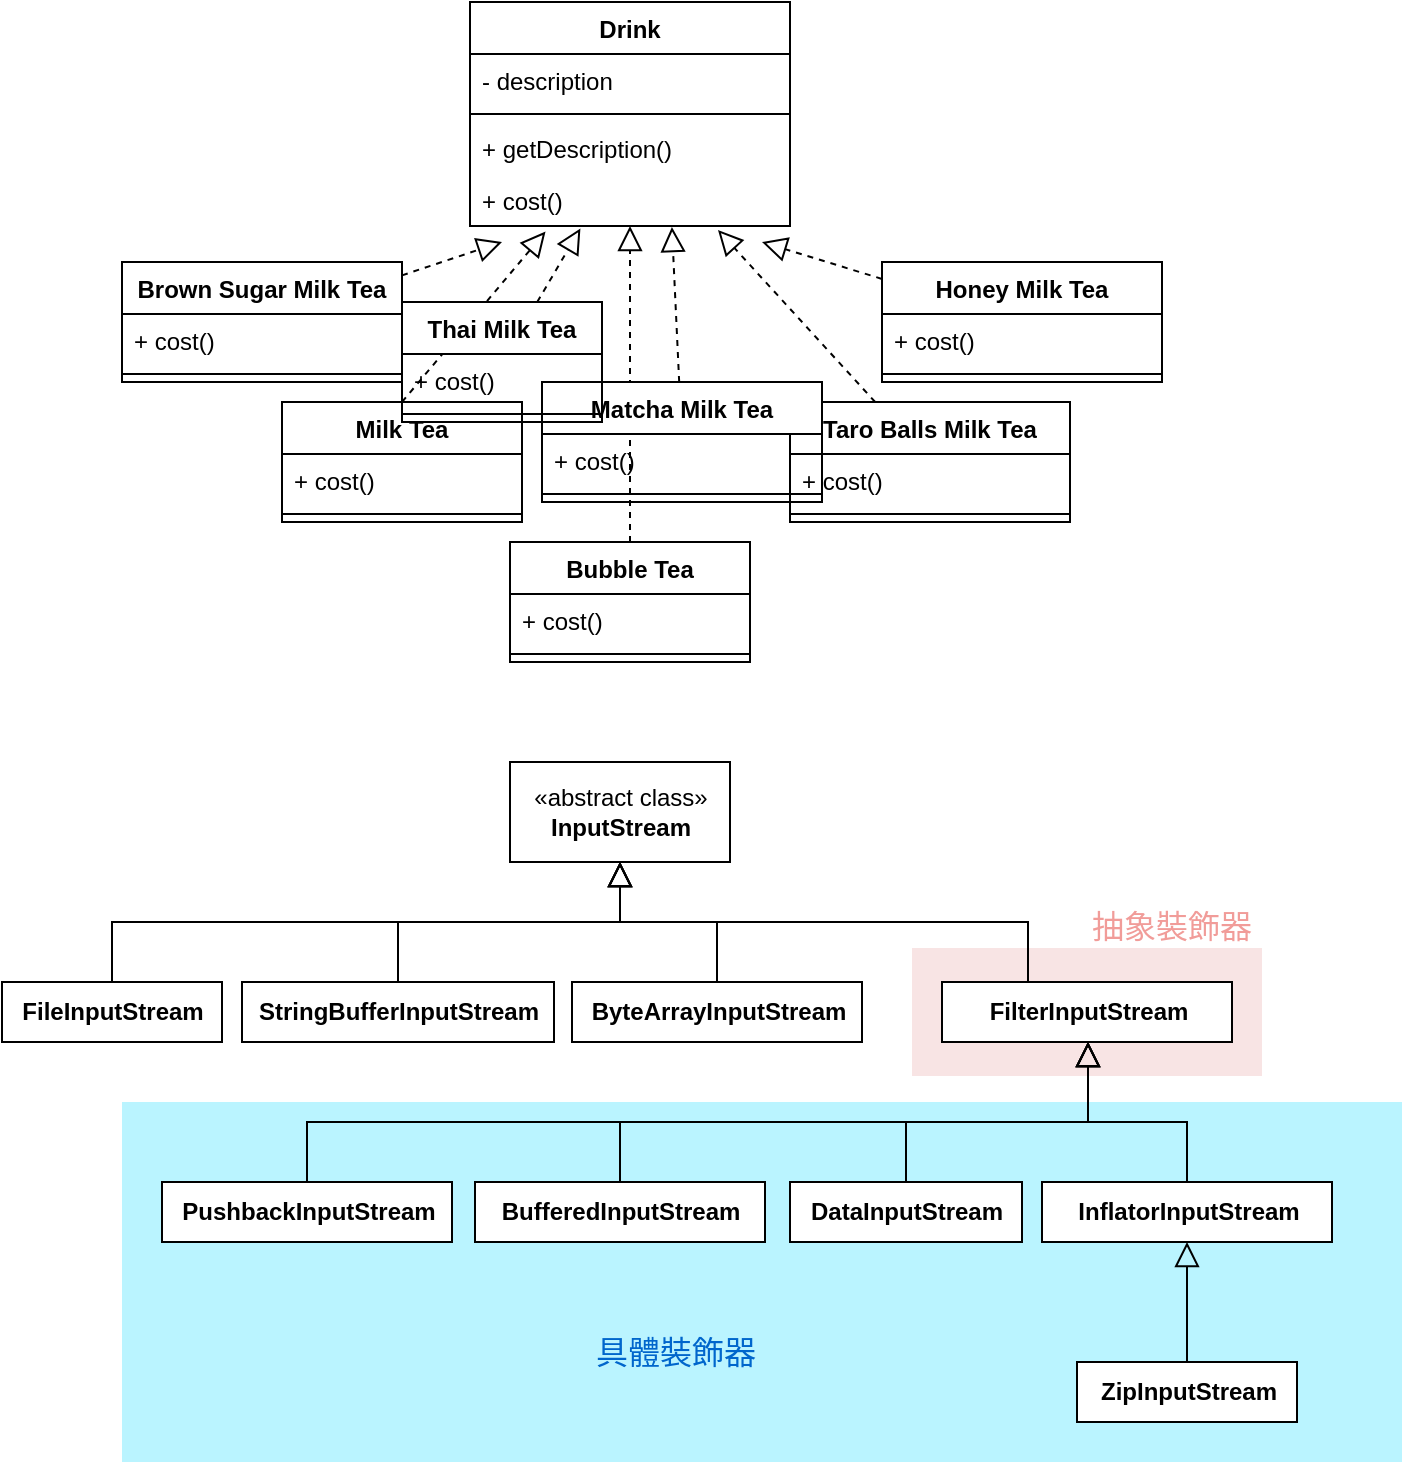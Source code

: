 <mxfile version="15.8.3" type="device"><diagram id="C5RBs43oDa-KdzZeNtuy" name="Page-1"><mxGraphModel dx="982" dy="524" grid="1" gridSize="10" guides="1" tooltips="1" connect="1" arrows="1" fold="1" page="1" pageScale="1" pageWidth="827" pageHeight="1169" math="0" shadow="0"><root><mxCell id="WIyWlLk6GJQsqaUBKTNV-0"/><mxCell id="WIyWlLk6GJQsqaUBKTNV-1" parent="WIyWlLk6GJQsqaUBKTNV-0"/><mxCell id="v2fzwXMz3kVXA2NVOcXX-33" value="" style="rounded=0;whiteSpace=wrap;html=1;strokeColor=none;fillColor=#F8E4E4;" vertex="1" parent="WIyWlLk6GJQsqaUBKTNV-1"><mxGeometry x="555" y="613" width="175" height="64" as="geometry"/></mxCell><mxCell id="v2fzwXMz3kVXA2NVOcXX-30" value="" style="rounded=0;whiteSpace=wrap;html=1;strokeColor=none;fillColor=#BAF4FF;" vertex="1" parent="WIyWlLk6GJQsqaUBKTNV-1"><mxGeometry x="160" y="690" width="640" height="180" as="geometry"/></mxCell><mxCell id="hT3aZLbD2qZkulB0lMih-1" value="Drink" style="swimlane;fontStyle=1;align=center;verticalAlign=top;childLayout=stackLayout;horizontal=1;startSize=26;horizontalStack=0;resizeParent=1;resizeParentMax=0;resizeLast=0;collapsible=1;marginBottom=0;" parent="WIyWlLk6GJQsqaUBKTNV-1" vertex="1"><mxGeometry x="334" y="140" width="160" height="112" as="geometry"/></mxCell><mxCell id="hT3aZLbD2qZkulB0lMih-2" value="- description" style="text;strokeColor=none;fillColor=none;align=left;verticalAlign=top;spacingLeft=4;spacingRight=4;overflow=hidden;rotatable=0;points=[[0,0.5],[1,0.5]];portConstraint=eastwest;" parent="hT3aZLbD2qZkulB0lMih-1" vertex="1"><mxGeometry y="26" width="160" height="26" as="geometry"/></mxCell><mxCell id="hT3aZLbD2qZkulB0lMih-3" value="" style="line;strokeWidth=1;fillColor=none;align=left;verticalAlign=middle;spacingTop=-1;spacingLeft=3;spacingRight=3;rotatable=0;labelPosition=right;points=[];portConstraint=eastwest;" parent="hT3aZLbD2qZkulB0lMih-1" vertex="1"><mxGeometry y="52" width="160" height="8" as="geometry"/></mxCell><mxCell id="hT3aZLbD2qZkulB0lMih-4" value="+ getDescription()" style="text;strokeColor=none;fillColor=none;align=left;verticalAlign=top;spacingLeft=4;spacingRight=4;overflow=hidden;rotatable=0;points=[[0,0.5],[1,0.5]];portConstraint=eastwest;" parent="hT3aZLbD2qZkulB0lMih-1" vertex="1"><mxGeometry y="60" width="160" height="26" as="geometry"/></mxCell><mxCell id="hT3aZLbD2qZkulB0lMih-5" value="+ cost()" style="text;strokeColor=none;fillColor=none;align=left;verticalAlign=top;spacingLeft=4;spacingRight=4;overflow=hidden;rotatable=0;points=[[0,0.5],[1,0.5]];portConstraint=eastwest;" parent="hT3aZLbD2qZkulB0lMih-1" vertex="1"><mxGeometry y="86" width="160" height="26" as="geometry"/></mxCell><mxCell id="hT3aZLbD2qZkulB0lMih-23" value="" style="edgeStyle=none;rounded=0;orthogonalLoop=1;jettySize=auto;html=1;dashed=1;endArrow=block;endFill=0;endSize=10;" parent="WIyWlLk6GJQsqaUBKTNV-1" source="hT3aZLbD2qZkulB0lMih-6" target="hT3aZLbD2qZkulB0lMih-5" edge="1"><mxGeometry relative="1" as="geometry"/></mxCell><mxCell id="hT3aZLbD2qZkulB0lMih-6" value="Bubble Tea" style="swimlane;fontStyle=1;align=center;verticalAlign=top;childLayout=stackLayout;horizontal=1;startSize=26;horizontalStack=0;resizeParent=1;resizeParentMax=0;resizeLast=0;collapsible=1;marginBottom=0;" parent="WIyWlLk6GJQsqaUBKTNV-1" vertex="1"><mxGeometry x="354" y="410" width="120" height="60" as="geometry"/></mxCell><mxCell id="hT3aZLbD2qZkulB0lMih-7" value="+ cost()" style="text;strokeColor=none;fillColor=none;align=left;verticalAlign=top;spacingLeft=4;spacingRight=4;overflow=hidden;rotatable=0;points=[[0,0.5],[1,0.5]];portConstraint=eastwest;" parent="hT3aZLbD2qZkulB0lMih-6" vertex="1"><mxGeometry y="26" width="120" height="26" as="geometry"/></mxCell><mxCell id="hT3aZLbD2qZkulB0lMih-8" value="" style="line;strokeWidth=1;fillColor=none;align=left;verticalAlign=middle;spacingTop=-1;spacingLeft=3;spacingRight=3;rotatable=0;labelPosition=right;points=[];portConstraint=eastwest;" parent="hT3aZLbD2qZkulB0lMih-6" vertex="1"><mxGeometry y="52" width="120" height="8" as="geometry"/></mxCell><mxCell id="hT3aZLbD2qZkulB0lMih-22" style="rounded=0;orthogonalLoop=1;jettySize=auto;html=1;exitX=0.5;exitY=0;exitDx=0;exitDy=0;dashed=1;entryX=0.236;entryY=1.108;entryDx=0;entryDy=0;entryPerimeter=0;endArrow=block;endFill=0;endSize=10;" parent="WIyWlLk6GJQsqaUBKTNV-1" source="hT3aZLbD2qZkulB0lMih-10" target="hT3aZLbD2qZkulB0lMih-5" edge="1"><mxGeometry relative="1" as="geometry"/></mxCell><mxCell id="hT3aZLbD2qZkulB0lMih-10" value="Milk Tea" style="swimlane;fontStyle=1;align=center;verticalAlign=top;childLayout=stackLayout;horizontal=1;startSize=26;horizontalStack=0;resizeParent=1;resizeParentMax=0;resizeLast=0;collapsible=1;marginBottom=0;" parent="WIyWlLk6GJQsqaUBKTNV-1" vertex="1"><mxGeometry x="240" y="340" width="120" height="60" as="geometry"/></mxCell><mxCell id="hT3aZLbD2qZkulB0lMih-11" value="+ cost()" style="text;strokeColor=none;fillColor=none;align=left;verticalAlign=top;spacingLeft=4;spacingRight=4;overflow=hidden;rotatable=0;points=[[0,0.5],[1,0.5]];portConstraint=eastwest;" parent="hT3aZLbD2qZkulB0lMih-10" vertex="1"><mxGeometry y="26" width="120" height="26" as="geometry"/></mxCell><mxCell id="hT3aZLbD2qZkulB0lMih-12" value="" style="line;strokeWidth=1;fillColor=none;align=left;verticalAlign=middle;spacingTop=-1;spacingLeft=3;spacingRight=3;rotatable=0;labelPosition=right;points=[];portConstraint=eastwest;" parent="hT3aZLbD2qZkulB0lMih-10" vertex="1"><mxGeometry y="52" width="120" height="8" as="geometry"/></mxCell><mxCell id="hT3aZLbD2qZkulB0lMih-24" style="edgeStyle=none;rounded=0;orthogonalLoop=1;jettySize=auto;html=1;dashed=1;endArrow=block;endFill=0;endSize=10;entryX=0.776;entryY=1.079;entryDx=0;entryDy=0;entryPerimeter=0;" parent="WIyWlLk6GJQsqaUBKTNV-1" source="hT3aZLbD2qZkulB0lMih-13" target="hT3aZLbD2qZkulB0lMih-5" edge="1"><mxGeometry relative="1" as="geometry"><mxPoint x="410" y="250" as="targetPoint"/><Array as="points"><mxPoint x="458" y="254"/></Array></mxGeometry></mxCell><mxCell id="hT3aZLbD2qZkulB0lMih-13" value="Taro Balls Milk Tea" style="swimlane;fontStyle=1;align=center;verticalAlign=top;childLayout=stackLayout;horizontal=1;startSize=26;horizontalStack=0;resizeParent=1;resizeParentMax=0;resizeLast=0;collapsible=1;marginBottom=0;" parent="WIyWlLk6GJQsqaUBKTNV-1" vertex="1"><mxGeometry x="494" y="340" width="140" height="60" as="geometry"/></mxCell><mxCell id="hT3aZLbD2qZkulB0lMih-14" value="+ cost()" style="text;strokeColor=none;fillColor=none;align=left;verticalAlign=top;spacingLeft=4;spacingRight=4;overflow=hidden;rotatable=0;points=[[0,0.5],[1,0.5]];portConstraint=eastwest;" parent="hT3aZLbD2qZkulB0lMih-13" vertex="1"><mxGeometry y="26" width="140" height="26" as="geometry"/></mxCell><mxCell id="hT3aZLbD2qZkulB0lMih-15" value="" style="line;strokeWidth=1;fillColor=none;align=left;verticalAlign=middle;spacingTop=-1;spacingLeft=3;spacingRight=3;rotatable=0;labelPosition=right;points=[];portConstraint=eastwest;" parent="hT3aZLbD2qZkulB0lMih-13" vertex="1"><mxGeometry y="52" width="140" height="8" as="geometry"/></mxCell><mxCell id="hT3aZLbD2qZkulB0lMih-26" style="edgeStyle=none;rounded=0;orthogonalLoop=1;jettySize=auto;html=1;dashed=1;endArrow=block;endFill=0;endSize=10;" parent="WIyWlLk6GJQsqaUBKTNV-1" source="hT3aZLbD2qZkulB0lMih-16" edge="1"><mxGeometry relative="1" as="geometry"><mxPoint x="350" y="260" as="targetPoint"/></mxGeometry></mxCell><mxCell id="hT3aZLbD2qZkulB0lMih-16" value="Brown Sugar Milk Tea" style="swimlane;fontStyle=1;align=center;verticalAlign=top;childLayout=stackLayout;horizontal=1;startSize=26;horizontalStack=0;resizeParent=1;resizeParentMax=0;resizeLast=0;collapsible=1;marginBottom=0;" parent="WIyWlLk6GJQsqaUBKTNV-1" vertex="1"><mxGeometry x="160" y="270" width="140" height="60" as="geometry"/></mxCell><mxCell id="hT3aZLbD2qZkulB0lMih-17" value="+ cost()" style="text;strokeColor=none;fillColor=none;align=left;verticalAlign=top;spacingLeft=4;spacingRight=4;overflow=hidden;rotatable=0;points=[[0,0.5],[1,0.5]];portConstraint=eastwest;" parent="hT3aZLbD2qZkulB0lMih-16" vertex="1"><mxGeometry y="26" width="140" height="26" as="geometry"/></mxCell><mxCell id="hT3aZLbD2qZkulB0lMih-18" value="" style="line;strokeWidth=1;fillColor=none;align=left;verticalAlign=middle;spacingTop=-1;spacingLeft=3;spacingRight=3;rotatable=0;labelPosition=right;points=[];portConstraint=eastwest;" parent="hT3aZLbD2qZkulB0lMih-16" vertex="1"><mxGeometry y="52" width="140" height="8" as="geometry"/></mxCell><mxCell id="hT3aZLbD2qZkulB0lMih-25" style="edgeStyle=none;rounded=0;orthogonalLoop=1;jettySize=auto;html=1;dashed=1;endArrow=block;endFill=0;endSize=10;" parent="WIyWlLk6GJQsqaUBKTNV-1" source="hT3aZLbD2qZkulB0lMih-19" edge="1"><mxGeometry relative="1" as="geometry"><mxPoint x="480" y="260" as="targetPoint"/></mxGeometry></mxCell><mxCell id="hT3aZLbD2qZkulB0lMih-19" value="Honey Milk Tea" style="swimlane;fontStyle=1;align=center;verticalAlign=top;childLayout=stackLayout;horizontal=1;startSize=26;horizontalStack=0;resizeParent=1;resizeParentMax=0;resizeLast=0;collapsible=1;marginBottom=0;" parent="WIyWlLk6GJQsqaUBKTNV-1" vertex="1"><mxGeometry x="540" y="270" width="140" height="60" as="geometry"/></mxCell><mxCell id="hT3aZLbD2qZkulB0lMih-20" value="+ cost()" style="text;strokeColor=none;fillColor=none;align=left;verticalAlign=top;spacingLeft=4;spacingRight=4;overflow=hidden;rotatable=0;points=[[0,0.5],[1,0.5]];portConstraint=eastwest;" parent="hT3aZLbD2qZkulB0lMih-19" vertex="1"><mxGeometry y="26" width="140" height="26" as="geometry"/></mxCell><mxCell id="hT3aZLbD2qZkulB0lMih-21" value="" style="line;strokeWidth=1;fillColor=none;align=left;verticalAlign=middle;spacingTop=-1;spacingLeft=3;spacingRight=3;rotatable=0;labelPosition=right;points=[];portConstraint=eastwest;" parent="hT3aZLbD2qZkulB0lMih-19" vertex="1"><mxGeometry y="52" width="140" height="8" as="geometry"/></mxCell><mxCell id="hT3aZLbD2qZkulB0lMih-30" style="edgeStyle=none;rounded=0;orthogonalLoop=1;jettySize=auto;html=1;entryX=0.631;entryY=1.02;entryDx=0;entryDy=0;entryPerimeter=0;dashed=1;endArrow=block;endFill=0;endSize=10;" parent="WIyWlLk6GJQsqaUBKTNV-1" source="hT3aZLbD2qZkulB0lMih-27" target="hT3aZLbD2qZkulB0lMih-5" edge="1"><mxGeometry relative="1" as="geometry"/></mxCell><mxCell id="hT3aZLbD2qZkulB0lMih-27" value="Matcha Milk Tea&#10;" style="swimlane;fontStyle=1;align=center;verticalAlign=top;childLayout=stackLayout;horizontal=1;startSize=26;horizontalStack=0;resizeParent=1;resizeParentMax=0;resizeLast=0;collapsible=1;marginBottom=0;fillColor=#FFFFFF;" parent="WIyWlLk6GJQsqaUBKTNV-1" vertex="1"><mxGeometry x="370" y="330" width="140" height="60" as="geometry"/></mxCell><mxCell id="hT3aZLbD2qZkulB0lMih-28" value="+ cost()" style="text;align=left;verticalAlign=top;spacingLeft=4;spacingRight=4;overflow=hidden;rotatable=0;points=[[0,0.5],[1,0.5]];portConstraint=eastwest;" parent="hT3aZLbD2qZkulB0lMih-27" vertex="1"><mxGeometry y="26" width="140" height="26" as="geometry"/></mxCell><mxCell id="hT3aZLbD2qZkulB0lMih-29" value="" style="line;strokeWidth=1;fillColor=none;align=left;verticalAlign=middle;spacingTop=-1;spacingLeft=3;spacingRight=3;rotatable=0;labelPosition=right;points=[];portConstraint=eastwest;" parent="hT3aZLbD2qZkulB0lMih-27" vertex="1"><mxGeometry y="52" width="140" height="8" as="geometry"/></mxCell><mxCell id="hT3aZLbD2qZkulB0lMih-34" style="edgeStyle=none;rounded=0;orthogonalLoop=1;jettySize=auto;html=1;entryX=0.345;entryY=1.049;entryDx=0;entryDy=0;entryPerimeter=0;dashed=1;endArrow=block;endFill=0;endSize=10;" parent="WIyWlLk6GJQsqaUBKTNV-1" source="hT3aZLbD2qZkulB0lMih-31" target="hT3aZLbD2qZkulB0lMih-5" edge="1"><mxGeometry relative="1" as="geometry"/></mxCell><mxCell id="hT3aZLbD2qZkulB0lMih-31" value="Thai Milk Tea" style="swimlane;fontStyle=1;align=center;verticalAlign=top;childLayout=stackLayout;horizontal=1;startSize=26;horizontalStack=0;resizeParent=1;resizeParentMax=0;resizeLast=0;collapsible=1;marginBottom=0;fillColor=#FFFFFF;" parent="WIyWlLk6GJQsqaUBKTNV-1" vertex="1"><mxGeometry x="300" y="290" width="100" height="60" as="geometry"/></mxCell><mxCell id="hT3aZLbD2qZkulB0lMih-32" value="+ cost()" style="text;align=left;verticalAlign=top;spacingLeft=4;spacingRight=4;overflow=hidden;rotatable=0;points=[[0,0.5],[1,0.5]];portConstraint=eastwest;" parent="hT3aZLbD2qZkulB0lMih-31" vertex="1"><mxGeometry y="26" width="100" height="26" as="geometry"/></mxCell><mxCell id="hT3aZLbD2qZkulB0lMih-33" value="" style="line;strokeWidth=1;fillColor=none;align=left;verticalAlign=middle;spacingTop=-1;spacingLeft=3;spacingRight=3;rotatable=0;labelPosition=right;points=[];portConstraint=eastwest;" parent="hT3aZLbD2qZkulB0lMih-31" vertex="1"><mxGeometry y="52" width="100" height="8" as="geometry"/></mxCell><mxCell id="v2fzwXMz3kVXA2NVOcXX-4" value="«abstract class»&lt;br&gt;&lt;b&gt;InputStream&lt;/b&gt;" style="html=1;" vertex="1" parent="WIyWlLk6GJQsqaUBKTNV-1"><mxGeometry x="354" y="520" width="110" height="50" as="geometry"/></mxCell><mxCell id="v2fzwXMz3kVXA2NVOcXX-11" style="edgeStyle=orthogonalEdgeStyle;rounded=0;orthogonalLoop=1;jettySize=auto;html=1;entryX=0.5;entryY=1;entryDx=0;entryDy=0;endSize=10;endArrow=block;endFill=0;" edge="1" parent="WIyWlLk6GJQsqaUBKTNV-1" source="v2fzwXMz3kVXA2NVOcXX-10" target="v2fzwXMz3kVXA2NVOcXX-4"><mxGeometry relative="1" as="geometry"><Array as="points"><mxPoint x="155" y="600"/><mxPoint x="409" y="600"/></Array></mxGeometry></mxCell><mxCell id="v2fzwXMz3kVXA2NVOcXX-10" value="&lt;b&gt;FileInputStream&lt;/b&gt;" style="html=1;" vertex="1" parent="WIyWlLk6GJQsqaUBKTNV-1"><mxGeometry x="100" y="630" width="110" height="30" as="geometry"/></mxCell><mxCell id="v2fzwXMz3kVXA2NVOcXX-14" style="edgeStyle=orthogonalEdgeStyle;rounded=0;orthogonalLoop=1;jettySize=auto;html=1;entryX=0.5;entryY=1;entryDx=0;entryDy=0;endArrow=block;endFill=0;endSize=10;" edge="1" parent="WIyWlLk6GJQsqaUBKTNV-1" source="v2fzwXMz3kVXA2NVOcXX-12" target="v2fzwXMz3kVXA2NVOcXX-4"><mxGeometry relative="1" as="geometry"/></mxCell><mxCell id="v2fzwXMz3kVXA2NVOcXX-12" value="&lt;b&gt;StringBufferInputStream&lt;/b&gt;" style="html=1;" vertex="1" parent="WIyWlLk6GJQsqaUBKTNV-1"><mxGeometry x="220" y="630" width="156" height="30" as="geometry"/></mxCell><mxCell id="v2fzwXMz3kVXA2NVOcXX-15" style="edgeStyle=orthogonalEdgeStyle;rounded=0;orthogonalLoop=1;jettySize=auto;html=1;entryX=0.5;entryY=1;entryDx=0;entryDy=0;endArrow=block;endFill=0;endSize=10;" edge="1" parent="WIyWlLk6GJQsqaUBKTNV-1" source="v2fzwXMz3kVXA2NVOcXX-13" target="v2fzwXMz3kVXA2NVOcXX-4"><mxGeometry relative="1" as="geometry"/></mxCell><mxCell id="v2fzwXMz3kVXA2NVOcXX-13" value="&lt;b&gt;ByteArrayInputStream&lt;/b&gt;" style="html=1;" vertex="1" parent="WIyWlLk6GJQsqaUBKTNV-1"><mxGeometry x="385" y="630" width="145" height="30" as="geometry"/></mxCell><mxCell id="v2fzwXMz3kVXA2NVOcXX-18" style="edgeStyle=orthogonalEdgeStyle;rounded=0;orthogonalLoop=1;jettySize=auto;html=1;entryX=0.5;entryY=1;entryDx=0;entryDy=0;endArrow=block;endFill=0;endSize=10;" edge="1" parent="WIyWlLk6GJQsqaUBKTNV-1" source="v2fzwXMz3kVXA2NVOcXX-16" target="v2fzwXMz3kVXA2NVOcXX-4"><mxGeometry relative="1" as="geometry"><Array as="points"><mxPoint x="613" y="600"/><mxPoint x="409" y="600"/></Array></mxGeometry></mxCell><mxCell id="v2fzwXMz3kVXA2NVOcXX-16" value="&lt;b&gt;FilterInputStream&lt;/b&gt;" style="html=1;" vertex="1" parent="WIyWlLk6GJQsqaUBKTNV-1"><mxGeometry x="570" y="630" width="145" height="30" as="geometry"/></mxCell><mxCell id="v2fzwXMz3kVXA2NVOcXX-29" style="edgeStyle=orthogonalEdgeStyle;rounded=0;orthogonalLoop=1;jettySize=auto;html=1;endArrow=block;endFill=0;endSize=10;entryX=0.5;entryY=1;entryDx=0;entryDy=0;" edge="1" parent="WIyWlLk6GJQsqaUBKTNV-1" source="v2fzwXMz3kVXA2NVOcXX-19" target="v2fzwXMz3kVXA2NVOcXX-16"><mxGeometry relative="1" as="geometry"><mxPoint x="610" y="660" as="targetPoint"/><Array as="points"><mxPoint x="253" y="700"/><mxPoint x="643" y="700"/><mxPoint x="643" y="660"/></Array></mxGeometry></mxCell><mxCell id="v2fzwXMz3kVXA2NVOcXX-19" value="&lt;b&gt;PushbackInputStream&lt;/b&gt;" style="html=1;" vertex="1" parent="WIyWlLk6GJQsqaUBKTNV-1"><mxGeometry x="180" y="730" width="145" height="30" as="geometry"/></mxCell><mxCell id="v2fzwXMz3kVXA2NVOcXX-28" style="edgeStyle=orthogonalEdgeStyle;rounded=0;orthogonalLoop=1;jettySize=auto;html=1;entryX=0.5;entryY=1;entryDx=0;entryDy=0;endArrow=block;endFill=0;endSize=10;" edge="1" parent="WIyWlLk6GJQsqaUBKTNV-1" source="v2fzwXMz3kVXA2NVOcXX-20" target="v2fzwXMz3kVXA2NVOcXX-16"><mxGeometry relative="1" as="geometry"><Array as="points"><mxPoint x="409" y="700"/><mxPoint x="643" y="700"/><mxPoint x="643" y="660"/></Array></mxGeometry></mxCell><mxCell id="v2fzwXMz3kVXA2NVOcXX-20" value="&lt;b&gt;BufferedInputStream&lt;/b&gt;" style="html=1;" vertex="1" parent="WIyWlLk6GJQsqaUBKTNV-1"><mxGeometry x="336.5" y="730" width="145" height="30" as="geometry"/></mxCell><mxCell id="v2fzwXMz3kVXA2NVOcXX-26" style="edgeStyle=orthogonalEdgeStyle;rounded=0;orthogonalLoop=1;jettySize=auto;html=1;entryX=0.5;entryY=1;entryDx=0;entryDy=0;endArrow=block;endFill=0;endSize=10;" edge="1" parent="WIyWlLk6GJQsqaUBKTNV-1" source="v2fzwXMz3kVXA2NVOcXX-21" target="v2fzwXMz3kVXA2NVOcXX-16"><mxGeometry relative="1" as="geometry"><Array as="points"><mxPoint x="552" y="700"/><mxPoint x="643" y="700"/><mxPoint x="643" y="660"/></Array></mxGeometry></mxCell><mxCell id="v2fzwXMz3kVXA2NVOcXX-21" value="&lt;b&gt;DataInputStream&lt;/b&gt;" style="html=1;" vertex="1" parent="WIyWlLk6GJQsqaUBKTNV-1"><mxGeometry x="494" y="730" width="116" height="30" as="geometry"/></mxCell><mxCell id="v2fzwXMz3kVXA2NVOcXX-27" style="edgeStyle=orthogonalEdgeStyle;rounded=0;orthogonalLoop=1;jettySize=auto;html=1;entryX=0.5;entryY=1;entryDx=0;entryDy=0;endArrow=block;endFill=0;endSize=10;" edge="1" parent="WIyWlLk6GJQsqaUBKTNV-1" source="v2fzwXMz3kVXA2NVOcXX-22" target="v2fzwXMz3kVXA2NVOcXX-16"><mxGeometry relative="1" as="geometry"><Array as="points"><mxPoint x="693" y="700"/><mxPoint x="643" y="700"/><mxPoint x="643" y="660"/></Array></mxGeometry></mxCell><mxCell id="v2fzwXMz3kVXA2NVOcXX-22" value="&lt;b&gt;InflatorInputStream&lt;/b&gt;" style="html=1;" vertex="1" parent="WIyWlLk6GJQsqaUBKTNV-1"><mxGeometry x="620" y="730" width="145" height="30" as="geometry"/></mxCell><mxCell id="v2fzwXMz3kVXA2NVOcXX-24" style="edgeStyle=orthogonalEdgeStyle;rounded=0;orthogonalLoop=1;jettySize=auto;html=1;entryX=0.5;entryY=1;entryDx=0;entryDy=0;endArrow=block;endFill=0;endSize=10;" edge="1" parent="WIyWlLk6GJQsqaUBKTNV-1" source="v2fzwXMz3kVXA2NVOcXX-23" target="v2fzwXMz3kVXA2NVOcXX-22"><mxGeometry relative="1" as="geometry"/></mxCell><mxCell id="v2fzwXMz3kVXA2NVOcXX-23" value="&lt;b&gt;ZipInputStream&lt;/b&gt;" style="html=1;" vertex="1" parent="WIyWlLk6GJQsqaUBKTNV-1"><mxGeometry x="637.5" y="820" width="110" height="30" as="geometry"/></mxCell><mxCell id="v2fzwXMz3kVXA2NVOcXX-32" value="具體裝飾器" style="text;html=1;strokeColor=none;fillColor=none;align=center;verticalAlign=middle;whiteSpace=wrap;rounded=0;fontSize=16;fontColor=#0066CC;" vertex="1" parent="WIyWlLk6GJQsqaUBKTNV-1"><mxGeometry x="391.5" y="800" width="90" height="30" as="geometry"/></mxCell><mxCell id="v2fzwXMz3kVXA2NVOcXX-34" value="&lt;font color=&quot;#f19c99&quot;&gt;抽象裝飾器&lt;/font&gt;" style="text;html=1;strokeColor=none;fillColor=none;align=center;verticalAlign=middle;whiteSpace=wrap;rounded=0;fontSize=16;" vertex="1" parent="WIyWlLk6GJQsqaUBKTNV-1"><mxGeometry x="640" y="587" width="90" height="30" as="geometry"/></mxCell></root></mxGraphModel></diagram></mxfile>